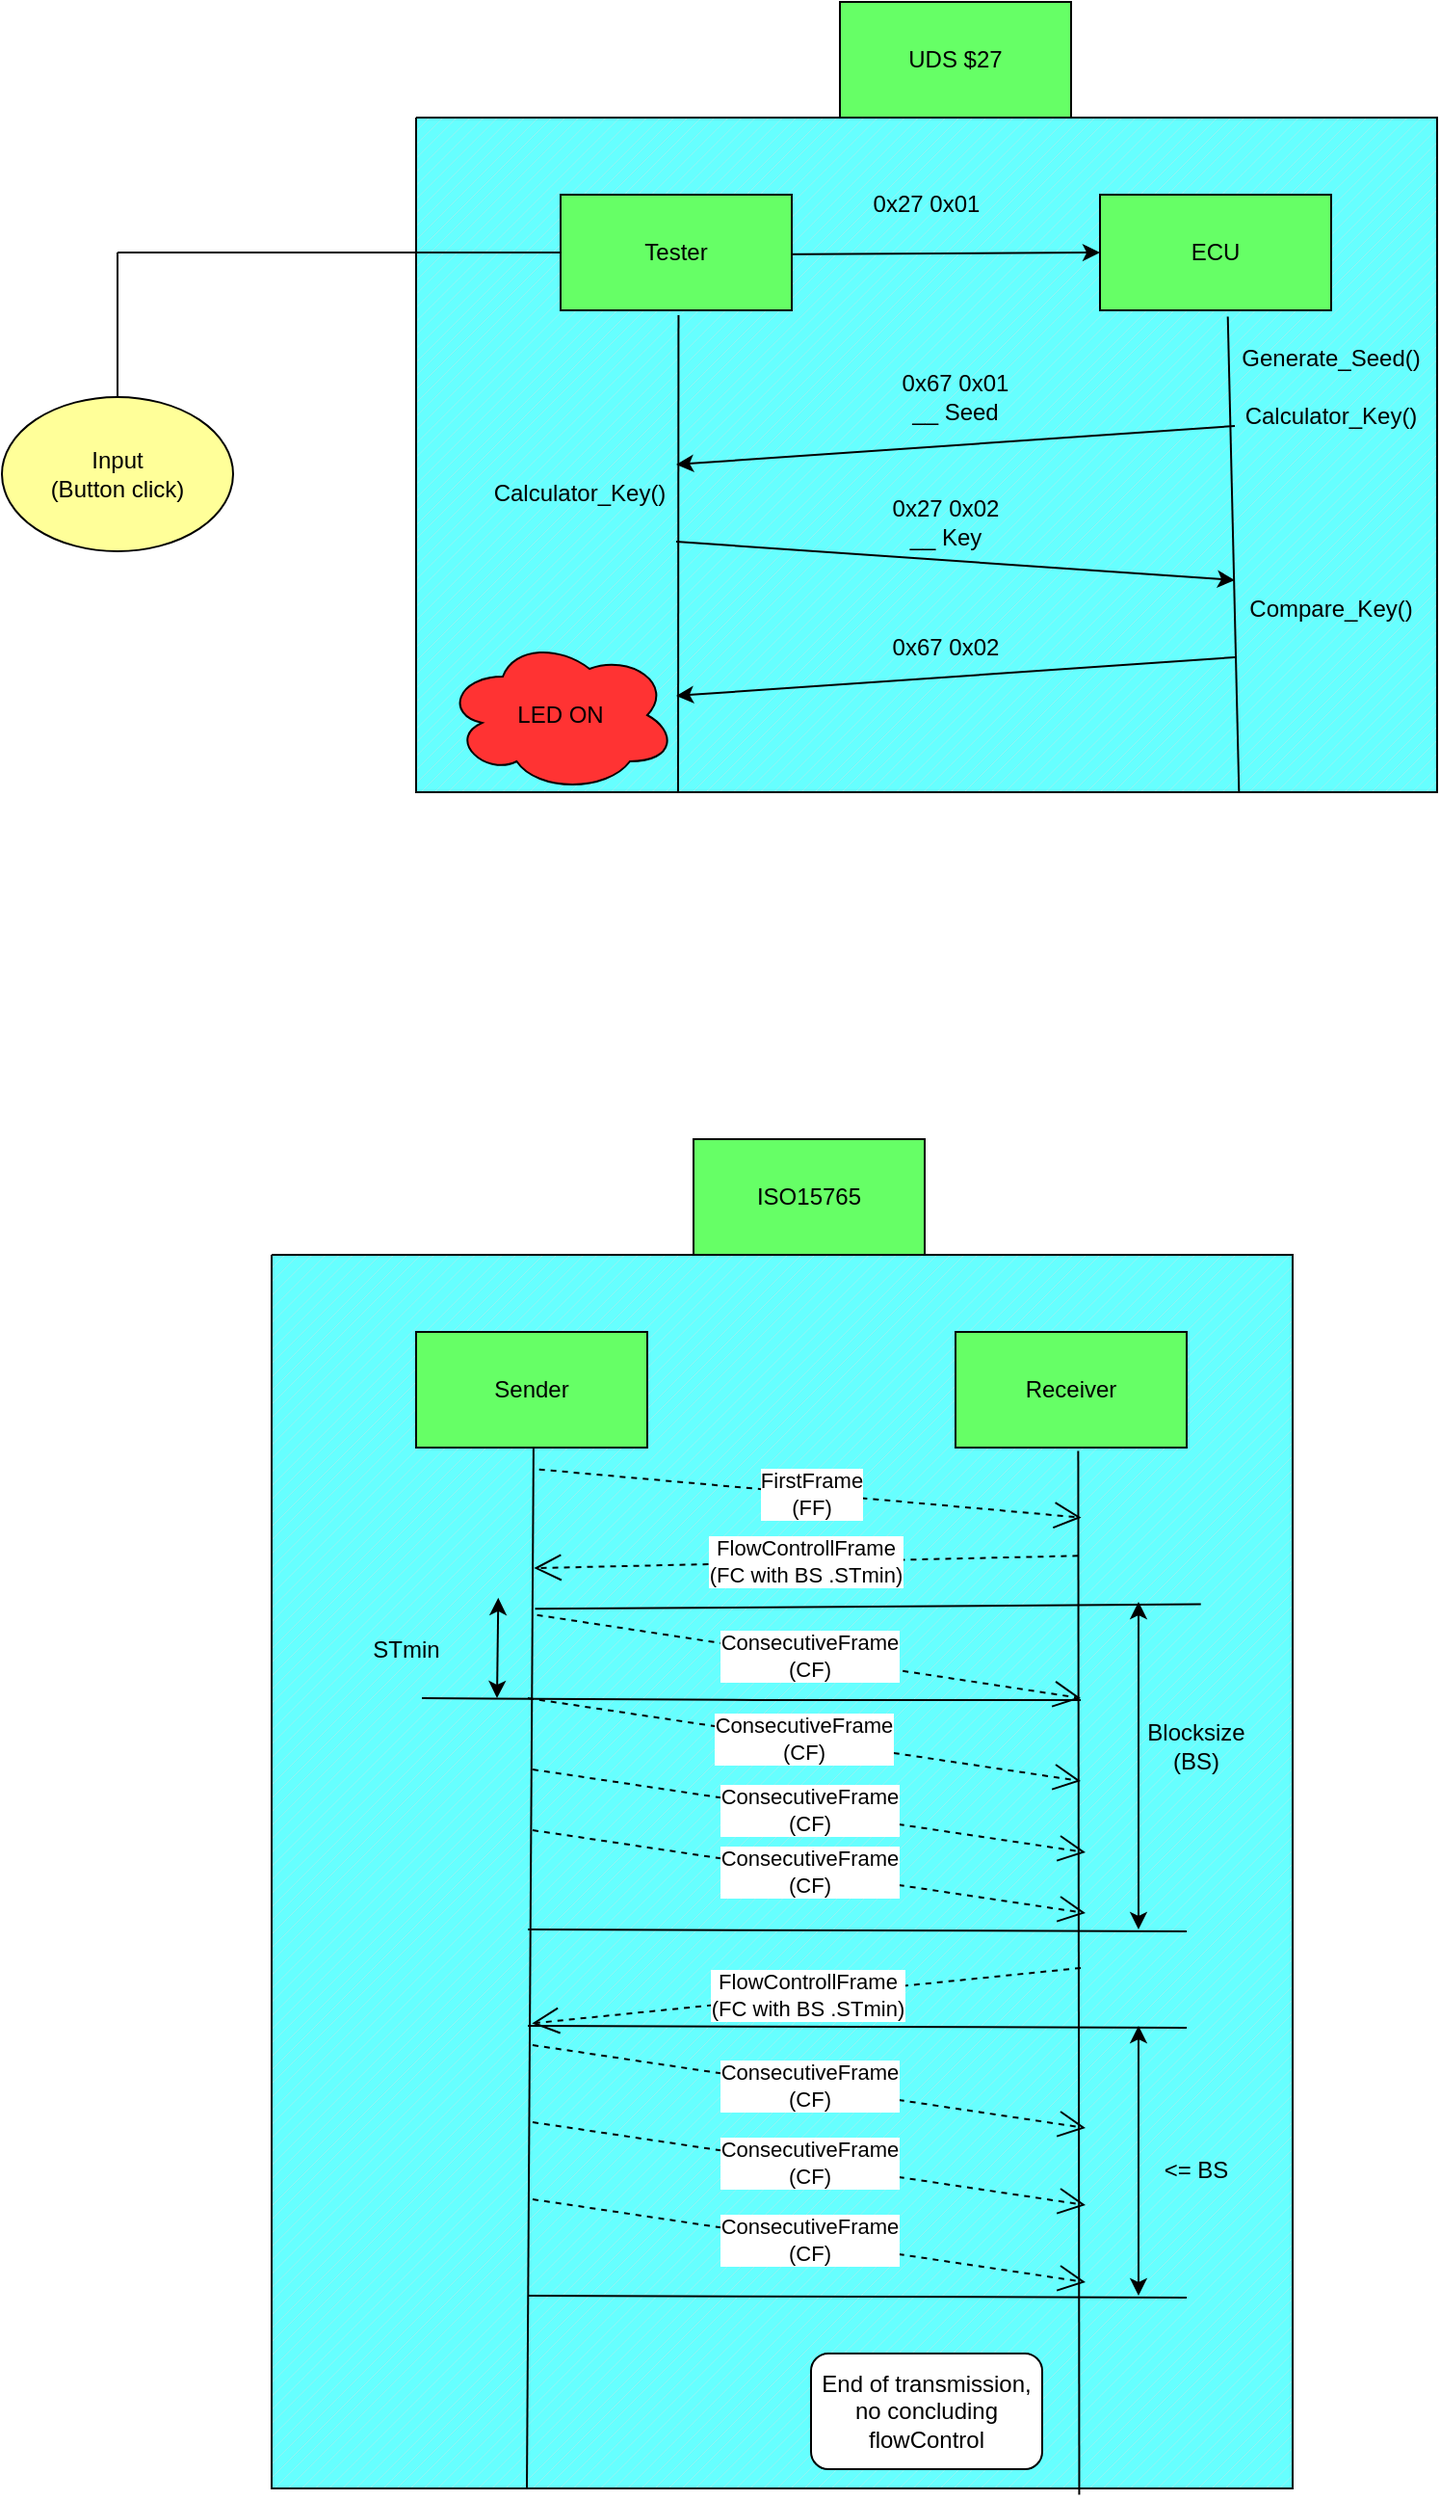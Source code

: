 <mxfile version="21.6.9" type="github">
  <diagram name="Trang-1" id="jjGZZlD5TDZRzaOvytbD">
    <mxGraphModel dx="1196" dy="601" grid="1" gridSize="10" guides="1" tooltips="1" connect="1" arrows="1" fold="1" page="1" pageScale="1" pageWidth="850" pageHeight="1100" math="0" shadow="0">
      <root>
        <mxCell id="0" />
        <mxCell id="1" parent="0" />
        <mxCell id="1ERzfKWdS9oomt9ef0mn-2" value="" style="verticalLabelPosition=bottom;verticalAlign=top;html=1;shape=mxgraph.basic.patternFillRect;fillStyle=diag;step=5;fillStrokeWidth=0.2;fillStrokeColor=#dddddd;fillColor=#66FFFF;" vertex="1" parent="1">
          <mxGeometry x="235" y="170" width="530" height="350" as="geometry" />
        </mxCell>
        <mxCell id="1ERzfKWdS9oomt9ef0mn-3" value="Input&lt;br&gt;(Button click)" style="ellipse;whiteSpace=wrap;html=1;fillColor=#FFFF99;" vertex="1" parent="1">
          <mxGeometry x="20" y="315" width="120" height="80" as="geometry" />
        </mxCell>
        <mxCell id="1ERzfKWdS9oomt9ef0mn-4" value="" style="endArrow=none;html=1;rounded=0;exitX=0.5;exitY=0;exitDx=0;exitDy=0;" edge="1" parent="1" source="1ERzfKWdS9oomt9ef0mn-3">
          <mxGeometry width="50" height="50" relative="1" as="geometry">
            <mxPoint x="400" y="330" as="sourcePoint" />
            <mxPoint x="80" y="240" as="targetPoint" />
          </mxGeometry>
        </mxCell>
        <mxCell id="1ERzfKWdS9oomt9ef0mn-5" value="" style="endArrow=none;html=1;rounded=0;" edge="1" parent="1">
          <mxGeometry width="50" height="50" relative="1" as="geometry">
            <mxPoint x="80" y="240" as="sourcePoint" />
            <mxPoint x="310" y="240" as="targetPoint" />
          </mxGeometry>
        </mxCell>
        <mxCell id="1ERzfKWdS9oomt9ef0mn-8" value="" style="endArrow=classic;html=1;rounded=0;exitX=0.338;exitY=0.203;exitDx=0;exitDy=0;exitPerimeter=0;entryX=0;entryY=0.5;entryDx=0;entryDy=0;" edge="1" parent="1" source="1ERzfKWdS9oomt9ef0mn-2" target="1ERzfKWdS9oomt9ef0mn-11">
          <mxGeometry width="50" height="50" relative="1" as="geometry">
            <mxPoint x="400" y="330" as="sourcePoint" />
            <mxPoint x="450" y="280" as="targetPoint" />
          </mxGeometry>
        </mxCell>
        <mxCell id="1ERzfKWdS9oomt9ef0mn-11" value="ECU" style="rounded=0;whiteSpace=wrap;html=1;fillColor=#66FF66;" vertex="1" parent="1">
          <mxGeometry x="590" y="210" width="120" height="60" as="geometry" />
        </mxCell>
        <mxCell id="1ERzfKWdS9oomt9ef0mn-12" value="Tester" style="rounded=0;whiteSpace=wrap;html=1;fillColor=#66FF66;" vertex="1" parent="1">
          <mxGeometry x="310" y="210" width="120" height="60" as="geometry" />
        </mxCell>
        <mxCell id="1ERzfKWdS9oomt9ef0mn-17" value="" style="endArrow=none;html=1;rounded=0;entryX=0.795;entryY=0.295;entryDx=0;entryDy=0;entryPerimeter=0;exitX=0.806;exitY=1.001;exitDx=0;exitDy=0;exitPerimeter=0;" edge="1" parent="1" source="1ERzfKWdS9oomt9ef0mn-2" target="1ERzfKWdS9oomt9ef0mn-2">
          <mxGeometry width="50" height="50" relative="1" as="geometry">
            <mxPoint x="382" y="530" as="sourcePoint" />
            <mxPoint x="379" y="278" as="targetPoint" />
          </mxGeometry>
        </mxCell>
        <mxCell id="1ERzfKWdS9oomt9ef0mn-18" value="0x27 0x01" style="text;html=1;strokeColor=none;fillColor=none;align=center;verticalAlign=middle;whiteSpace=wrap;rounded=0;" vertex="1" parent="1">
          <mxGeometry x="470" y="200" width="60" height="30" as="geometry" />
        </mxCell>
        <mxCell id="1ERzfKWdS9oomt9ef0mn-19" value="Generate_Seed()" style="text;html=1;strokeColor=none;fillColor=none;align=center;verticalAlign=middle;whiteSpace=wrap;rounded=0;" vertex="1" parent="1">
          <mxGeometry x="680" y="280" width="60" height="30" as="geometry" />
        </mxCell>
        <mxCell id="1ERzfKWdS9oomt9ef0mn-20" value="Calculator_Key()" style="text;html=1;strokeColor=none;fillColor=none;align=center;verticalAlign=middle;whiteSpace=wrap;rounded=0;" vertex="1" parent="1">
          <mxGeometry x="680" y="310" width="60" height="30" as="geometry" />
        </mxCell>
        <mxCell id="1ERzfKWdS9oomt9ef0mn-21" value="" style="endArrow=classic;html=1;rounded=0;" edge="1" parent="1">
          <mxGeometry width="50" height="50" relative="1" as="geometry">
            <mxPoint x="660" y="330" as="sourcePoint" />
            <mxPoint x="370" y="350" as="targetPoint" />
          </mxGeometry>
        </mxCell>
        <mxCell id="1ERzfKWdS9oomt9ef0mn-23" value="0x67 0x01 __ Seed" style="text;html=1;strokeColor=none;fillColor=none;align=center;verticalAlign=middle;whiteSpace=wrap;rounded=0;" vertex="1" parent="1">
          <mxGeometry x="480" y="300" width="70" height="30" as="geometry" />
        </mxCell>
        <mxCell id="1ERzfKWdS9oomt9ef0mn-25" value="" style="endArrow=classic;html=1;rounded=0;" edge="1" parent="1">
          <mxGeometry width="50" height="50" relative="1" as="geometry">
            <mxPoint x="370" y="390" as="sourcePoint" />
            <mxPoint x="660" y="410" as="targetPoint" />
          </mxGeometry>
        </mxCell>
        <mxCell id="1ERzfKWdS9oomt9ef0mn-26" value="0x27 0x02&lt;br&gt;__ Key" style="text;html=1;strokeColor=none;fillColor=none;align=center;verticalAlign=middle;whiteSpace=wrap;rounded=0;" vertex="1" parent="1">
          <mxGeometry x="480" y="365" width="60" height="30" as="geometry" />
        </mxCell>
        <mxCell id="1ERzfKWdS9oomt9ef0mn-27" value="Compare_Key()" style="text;html=1;strokeColor=none;fillColor=none;align=center;verticalAlign=middle;whiteSpace=wrap;rounded=0;" vertex="1" parent="1">
          <mxGeometry x="680" y="410" width="60" height="30" as="geometry" />
        </mxCell>
        <mxCell id="1ERzfKWdS9oomt9ef0mn-28" value="" style="endArrow=none;html=1;rounded=0;entryX=0.257;entryY=0.293;entryDx=0;entryDy=0;entryPerimeter=0;" edge="1" parent="1" target="1ERzfKWdS9oomt9ef0mn-2">
          <mxGeometry width="50" height="50" relative="1" as="geometry">
            <mxPoint x="371" y="520" as="sourcePoint" />
            <mxPoint x="460" y="280" as="targetPoint" />
          </mxGeometry>
        </mxCell>
        <mxCell id="1ERzfKWdS9oomt9ef0mn-29" value="Calculator_Key()" style="text;html=1;strokeColor=none;fillColor=none;align=center;verticalAlign=middle;whiteSpace=wrap;rounded=0;" vertex="1" parent="1">
          <mxGeometry x="290" y="350" width="60" height="30" as="geometry" />
        </mxCell>
        <mxCell id="1ERzfKWdS9oomt9ef0mn-30" value="" style="endArrow=classic;html=1;rounded=0;" edge="1" parent="1">
          <mxGeometry width="50" height="50" relative="1" as="geometry">
            <mxPoint x="660" y="450" as="sourcePoint" />
            <mxPoint x="370" y="470" as="targetPoint" />
          </mxGeometry>
        </mxCell>
        <mxCell id="1ERzfKWdS9oomt9ef0mn-31" value="0x67 0x02" style="text;html=1;strokeColor=none;fillColor=none;align=center;verticalAlign=middle;whiteSpace=wrap;rounded=0;" vertex="1" parent="1">
          <mxGeometry x="480" y="430" width="60" height="30" as="geometry" />
        </mxCell>
        <mxCell id="1ERzfKWdS9oomt9ef0mn-32" value="LED ON" style="ellipse;shape=cloud;whiteSpace=wrap;html=1;fillColor=#FF3333;" vertex="1" parent="1">
          <mxGeometry x="250" y="440" width="120" height="80" as="geometry" />
        </mxCell>
        <mxCell id="1ERzfKWdS9oomt9ef0mn-35" value="UDS $27" style="rounded=0;whiteSpace=wrap;html=1;fillColor=#66FF66;" vertex="1" parent="1">
          <mxGeometry x="455" y="110" width="120" height="60" as="geometry" />
        </mxCell>
        <mxCell id="1ERzfKWdS9oomt9ef0mn-36" value="" style="verticalLabelPosition=bottom;verticalAlign=top;html=1;shape=mxgraph.basic.patternFillRect;fillStyle=diag;step=5;fillStrokeWidth=0.2;fillStrokeColor=#dddddd;fillColor=#66FFFF;" vertex="1" parent="1">
          <mxGeometry x="160" y="760" width="530" height="640" as="geometry" />
        </mxCell>
        <mxCell id="1ERzfKWdS9oomt9ef0mn-38" value="Receiver" style="rounded=0;whiteSpace=wrap;html=1;fillColor=#66FF66;" vertex="1" parent="1">
          <mxGeometry x="515" y="800" width="120" height="60" as="geometry" />
        </mxCell>
        <mxCell id="1ERzfKWdS9oomt9ef0mn-39" value="Sender" style="rounded=0;whiteSpace=wrap;html=1;fillColor=#66FF66;" vertex="1" parent="1">
          <mxGeometry x="235" y="800" width="120" height="60" as="geometry" />
        </mxCell>
        <mxCell id="1ERzfKWdS9oomt9ef0mn-40" value="" style="endArrow=none;html=1;rounded=0;entryX=0.79;entryY=0.159;entryDx=0;entryDy=0;entryPerimeter=0;exitX=0.791;exitY=1.005;exitDx=0;exitDy=0;exitPerimeter=0;" edge="1" parent="1" source="1ERzfKWdS9oomt9ef0mn-36" target="1ERzfKWdS9oomt9ef0mn-36">
          <mxGeometry width="50" height="50" relative="1" as="geometry">
            <mxPoint x="307" y="1120" as="sourcePoint" />
            <mxPoint x="304" y="868" as="targetPoint" />
          </mxGeometry>
        </mxCell>
        <mxCell id="1ERzfKWdS9oomt9ef0mn-49" value="" style="endArrow=none;html=1;rounded=0;entryX=0.508;entryY=1;entryDx=0;entryDy=0;entryPerimeter=0;exitX=0.25;exitY=1;exitDx=0;exitDy=0;exitPerimeter=0;" edge="1" parent="1" target="1ERzfKWdS9oomt9ef0mn-39" source="1ERzfKWdS9oomt9ef0mn-36">
          <mxGeometry width="50" height="50" relative="1" as="geometry">
            <mxPoint x="296" y="1110" as="sourcePoint" />
            <mxPoint x="290" y="860" as="targetPoint" />
          </mxGeometry>
        </mxCell>
        <mxCell id="1ERzfKWdS9oomt9ef0mn-54" value="ISO15765" style="rounded=0;whiteSpace=wrap;html=1;fillColor=#66FF66;" vertex="1" parent="1">
          <mxGeometry x="379" y="700" width="120" height="60" as="geometry" />
        </mxCell>
        <mxCell id="1ERzfKWdS9oomt9ef0mn-58" value="" style="endArrow=none;html=1;rounded=0;exitX=0.258;exitY=0.287;exitDx=0;exitDy=0;exitPerimeter=0;entryX=0.9;entryY=0.357;entryDx=0;entryDy=0;entryPerimeter=0;" edge="1" parent="1" source="1ERzfKWdS9oomt9ef0mn-36">
          <mxGeometry width="50" height="50" relative="1" as="geometry">
            <mxPoint x="300.0" y="940" as="sourcePoint" />
            <mxPoint x="642.38" y="941.28" as="targetPoint" />
            <Array as="points" />
          </mxGeometry>
        </mxCell>
        <mxCell id="1ERzfKWdS9oomt9ef0mn-60" value="" style="endArrow=none;html=1;rounded=0;exitX=0.254;exitY=0.355;exitDx=0;exitDy=0;exitPerimeter=0;entryX=0.9;entryY=0.357;entryDx=0;entryDy=0;entryPerimeter=0;" edge="1" parent="1">
          <mxGeometry width="50" height="50" relative="1" as="geometry">
            <mxPoint x="238" y="990" as="sourcePoint" />
            <mxPoint x="580" y="991" as="targetPoint" />
            <Array as="points">
              <mxPoint x="413" y="991" />
            </Array>
          </mxGeometry>
        </mxCell>
        <mxCell id="1ERzfKWdS9oomt9ef0mn-61" value="" style="endArrow=classic;startArrow=classic;html=1;rounded=0;entryX=0.222;entryY=0.278;entryDx=0;entryDy=0;entryPerimeter=0;" edge="1" parent="1" target="1ERzfKWdS9oomt9ef0mn-36">
          <mxGeometry width="50" height="50" relative="1" as="geometry">
            <mxPoint x="277" y="990" as="sourcePoint" />
            <mxPoint x="460" y="1090" as="targetPoint" />
            <Array as="points" />
          </mxGeometry>
        </mxCell>
        <mxCell id="1ERzfKWdS9oomt9ef0mn-62" value="STmin" style="text;html=1;strokeColor=none;fillColor=none;align=center;verticalAlign=middle;whiteSpace=wrap;rounded=0;" vertex="1" parent="1">
          <mxGeometry x="200" y="950" width="60" height="30" as="geometry" />
        </mxCell>
        <mxCell id="1ERzfKWdS9oomt9ef0mn-70" value="" style="endArrow=none;html=1;rounded=0;exitX=0.254;exitY=0.355;exitDx=0;exitDy=0;exitPerimeter=0;entryX=0.9;entryY=0.357;entryDx=0;entryDy=0;entryPerimeter=0;" edge="1" parent="1">
          <mxGeometry width="50" height="50" relative="1" as="geometry">
            <mxPoint x="293" y="1110" as="sourcePoint" />
            <mxPoint x="635" y="1111" as="targetPoint" />
            <Array as="points" />
          </mxGeometry>
        </mxCell>
        <mxCell id="1ERzfKWdS9oomt9ef0mn-71" value="" style="endArrow=classic;startArrow=classic;html=1;rounded=0;" edge="1" parent="1">
          <mxGeometry width="50" height="50" relative="1" as="geometry">
            <mxPoint x="610" y="1110" as="sourcePoint" />
            <mxPoint x="610" y="940" as="targetPoint" />
            <Array as="points" />
          </mxGeometry>
        </mxCell>
        <mxCell id="1ERzfKWdS9oomt9ef0mn-72" value="Blocksize&lt;br&gt;(BS)" style="text;html=1;strokeColor=none;fillColor=none;align=center;verticalAlign=middle;whiteSpace=wrap;rounded=0;" vertex="1" parent="1">
          <mxGeometry x="610" y="1000" width="60" height="30" as="geometry" />
        </mxCell>
        <mxCell id="1ERzfKWdS9oomt9ef0mn-76" value="FirstFrame&lt;br&gt;(FF)" style="endArrow=open;endSize=12;dashed=1;html=1;rounded=0;exitX=0.262;exitY=0.174;exitDx=0;exitDy=0;exitPerimeter=0;entryX=0.793;entryY=0.213;entryDx=0;entryDy=0;entryPerimeter=0;elbow=vertical;" edge="1" parent="1" source="1ERzfKWdS9oomt9ef0mn-36" target="1ERzfKWdS9oomt9ef0mn-36">
          <mxGeometry width="160" relative="1" as="geometry">
            <mxPoint x="360" y="1110" as="sourcePoint" />
            <mxPoint x="520" y="1110" as="targetPoint" />
          </mxGeometry>
        </mxCell>
        <mxCell id="1ERzfKWdS9oomt9ef0mn-79" value="FlowControllFrame&lt;br&gt;(FC with BS .STmin)" style="endArrow=open;endSize=12;dashed=1;html=1;rounded=0;exitX=0.79;exitY=0.244;exitDx=0;exitDy=0;exitPerimeter=0;entryX=0.257;entryY=0.254;entryDx=0;entryDy=0;entryPerimeter=0;elbow=horizontal;" edge="1" parent="1" source="1ERzfKWdS9oomt9ef0mn-36" target="1ERzfKWdS9oomt9ef0mn-36">
          <mxGeometry width="160" relative="1" as="geometry">
            <mxPoint x="360" y="1110" as="sourcePoint" />
            <mxPoint x="520" y="1110" as="targetPoint" />
          </mxGeometry>
        </mxCell>
        <mxCell id="1ERzfKWdS9oomt9ef0mn-80" value="ConsecutiveFrame&lt;br&gt;(CF)" style="endArrow=open;endSize=12;dashed=1;html=1;rounded=0;exitX=0.26;exitY=0.292;exitDx=0;exitDy=0;exitPerimeter=0;" edge="1" parent="1" source="1ERzfKWdS9oomt9ef0mn-36">
          <mxGeometry width="160" relative="1" as="geometry">
            <mxPoint x="360" y="1110" as="sourcePoint" />
            <mxPoint x="580" y="990" as="targetPoint" />
          </mxGeometry>
        </mxCell>
        <mxCell id="1ERzfKWdS9oomt9ef0mn-81" value="ConsecutiveFrame&lt;br&gt;(CF)" style="endArrow=open;endSize=12;dashed=1;html=1;rounded=0;exitX=0.26;exitY=0.292;exitDx=0;exitDy=0;exitPerimeter=0;" edge="1" parent="1">
          <mxGeometry width="160" relative="1" as="geometry">
            <mxPoint x="293" y="990" as="sourcePoint" />
            <mxPoint x="580" y="1033" as="targetPoint" />
          </mxGeometry>
        </mxCell>
        <mxCell id="1ERzfKWdS9oomt9ef0mn-83" value="ConsecutiveFrame&lt;br&gt;(CF)" style="endArrow=open;endSize=12;dashed=1;html=1;rounded=0;exitX=0.26;exitY=0.292;exitDx=0;exitDy=0;exitPerimeter=0;" edge="1" parent="1">
          <mxGeometry width="160" relative="1" as="geometry">
            <mxPoint x="295.5" y="1027" as="sourcePoint" />
            <mxPoint x="582.5" y="1070" as="targetPoint" />
          </mxGeometry>
        </mxCell>
        <mxCell id="1ERzfKWdS9oomt9ef0mn-84" value="ConsecutiveFrame&lt;br&gt;(CF)" style="endArrow=open;endSize=12;dashed=1;html=1;rounded=0;exitX=0.26;exitY=0.292;exitDx=0;exitDy=0;exitPerimeter=0;" edge="1" parent="1">
          <mxGeometry width="160" relative="1" as="geometry">
            <mxPoint x="295.5" y="1058.5" as="sourcePoint" />
            <mxPoint x="582.5" y="1101.5" as="targetPoint" />
          </mxGeometry>
        </mxCell>
        <mxCell id="1ERzfKWdS9oomt9ef0mn-87" value="FlowControllFrame&lt;br&gt;(FC with BS .STmin)" style="endArrow=open;endSize=12;dashed=1;html=1;rounded=0;elbow=horizontal;entryX=0.255;entryY=0.623;entryDx=0;entryDy=0;entryPerimeter=0;" edge="1" parent="1" target="1ERzfKWdS9oomt9ef0mn-36">
          <mxGeometry width="160" relative="1" as="geometry">
            <mxPoint x="580" y="1130" as="sourcePoint" />
            <mxPoint x="300" y="1154" as="targetPoint" />
            <Array as="points" />
          </mxGeometry>
        </mxCell>
        <mxCell id="1ERzfKWdS9oomt9ef0mn-88" value="" style="endArrow=none;html=1;rounded=0;exitX=0.254;exitY=0.355;exitDx=0;exitDy=0;exitPerimeter=0;entryX=0.9;entryY=0.357;entryDx=0;entryDy=0;entryPerimeter=0;" edge="1" parent="1">
          <mxGeometry width="50" height="50" relative="1" as="geometry">
            <mxPoint x="293" y="1160" as="sourcePoint" />
            <mxPoint x="635" y="1161" as="targetPoint" />
            <Array as="points" />
          </mxGeometry>
        </mxCell>
        <mxCell id="1ERzfKWdS9oomt9ef0mn-89" value="ConsecutiveFrame&lt;br&gt;(CF)" style="endArrow=open;endSize=12;dashed=1;html=1;rounded=0;exitX=0.26;exitY=0.292;exitDx=0;exitDy=0;exitPerimeter=0;" edge="1" parent="1">
          <mxGeometry width="160" relative="1" as="geometry">
            <mxPoint x="295.5" y="1170" as="sourcePoint" />
            <mxPoint x="582.5" y="1213" as="targetPoint" />
          </mxGeometry>
        </mxCell>
        <mxCell id="1ERzfKWdS9oomt9ef0mn-90" value="ConsecutiveFrame&lt;br&gt;(CF)" style="endArrow=open;endSize=12;dashed=1;html=1;rounded=0;exitX=0.26;exitY=0.292;exitDx=0;exitDy=0;exitPerimeter=0;" edge="1" parent="1">
          <mxGeometry width="160" relative="1" as="geometry">
            <mxPoint x="295.5" y="1210" as="sourcePoint" />
            <mxPoint x="582.5" y="1253" as="targetPoint" />
          </mxGeometry>
        </mxCell>
        <mxCell id="1ERzfKWdS9oomt9ef0mn-91" value="ConsecutiveFrame&lt;br&gt;(CF)" style="endArrow=open;endSize=12;dashed=1;html=1;rounded=0;exitX=0.26;exitY=0.292;exitDx=0;exitDy=0;exitPerimeter=0;" edge="1" parent="1">
          <mxGeometry width="160" relative="1" as="geometry">
            <mxPoint x="295.5" y="1250" as="sourcePoint" />
            <mxPoint x="582.5" y="1293" as="targetPoint" />
          </mxGeometry>
        </mxCell>
        <mxCell id="1ERzfKWdS9oomt9ef0mn-92" value="" style="endArrow=none;html=1;rounded=0;exitX=0.254;exitY=0.355;exitDx=0;exitDy=0;exitPerimeter=0;entryX=0.9;entryY=0.357;entryDx=0;entryDy=0;entryPerimeter=0;" edge="1" parent="1">
          <mxGeometry width="50" height="50" relative="1" as="geometry">
            <mxPoint x="293" y="1300" as="sourcePoint" />
            <mxPoint x="635" y="1301" as="targetPoint" />
            <Array as="points" />
          </mxGeometry>
        </mxCell>
        <mxCell id="1ERzfKWdS9oomt9ef0mn-93" value="" style="endArrow=classic;startArrow=classic;html=1;rounded=0;" edge="1" parent="1">
          <mxGeometry width="50" height="50" relative="1" as="geometry">
            <mxPoint x="610" y="1300" as="sourcePoint" />
            <mxPoint x="610" y="1160" as="targetPoint" />
            <Array as="points" />
          </mxGeometry>
        </mxCell>
        <mxCell id="1ERzfKWdS9oomt9ef0mn-94" value="&amp;lt;= BS" style="text;html=1;strokeColor=none;fillColor=none;align=center;verticalAlign=middle;whiteSpace=wrap;rounded=0;" vertex="1" parent="1">
          <mxGeometry x="610" y="1220" width="60" height="30" as="geometry" />
        </mxCell>
        <mxCell id="1ERzfKWdS9oomt9ef0mn-95" value="End of transmission, no concluding flowControl" style="rounded=1;whiteSpace=wrap;html=1;" vertex="1" parent="1">
          <mxGeometry x="440" y="1330" width="120" height="60" as="geometry" />
        </mxCell>
      </root>
    </mxGraphModel>
  </diagram>
</mxfile>

